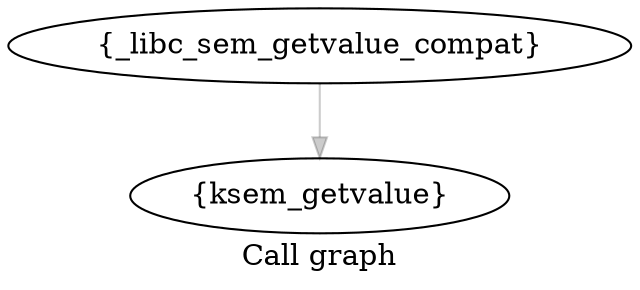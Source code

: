 digraph "Call graph" {
	label="Call graph";
	"Node0x80814e460" [label="{ksem_getvalue}"];

	"Node0x80814e400" [label="{_libc_sem_getvalue_compat}"];
	"Node0x80814e400" -> "Node0x80814e460" [color="#00000033"];

}
